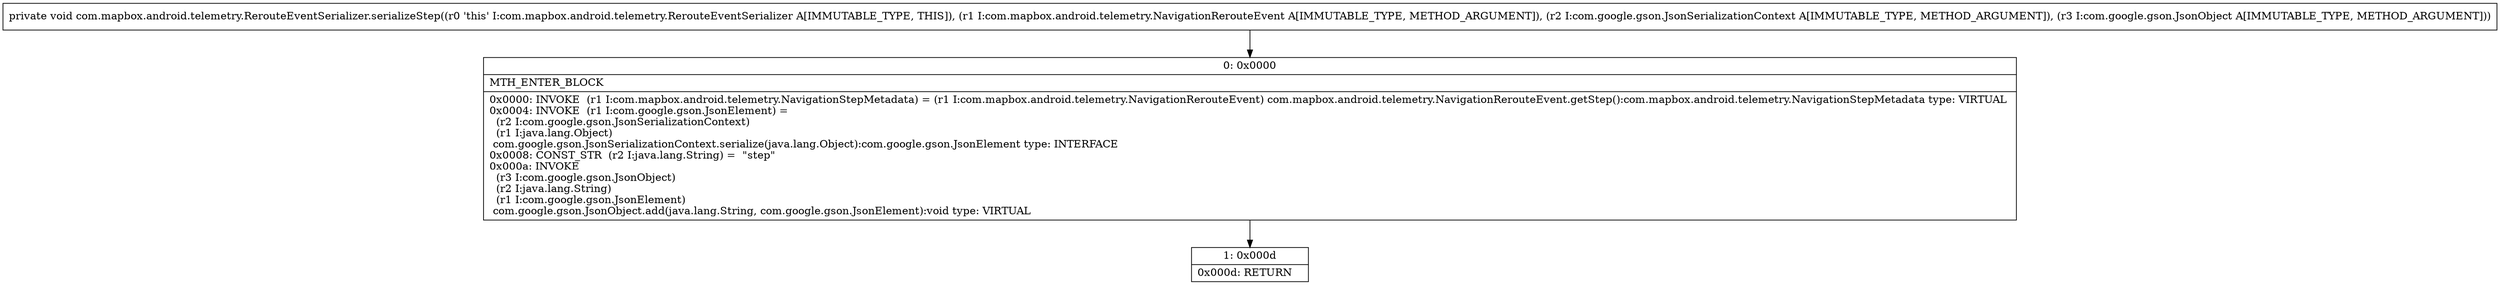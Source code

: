 digraph "CFG forcom.mapbox.android.telemetry.RerouteEventSerializer.serializeStep(Lcom\/mapbox\/android\/telemetry\/NavigationRerouteEvent;Lcom\/google\/gson\/JsonSerializationContext;Lcom\/google\/gson\/JsonObject;)V" {
Node_0 [shape=record,label="{0\:\ 0x0000|MTH_ENTER_BLOCK\l|0x0000: INVOKE  (r1 I:com.mapbox.android.telemetry.NavigationStepMetadata) = (r1 I:com.mapbox.android.telemetry.NavigationRerouteEvent) com.mapbox.android.telemetry.NavigationRerouteEvent.getStep():com.mapbox.android.telemetry.NavigationStepMetadata type: VIRTUAL \l0x0004: INVOKE  (r1 I:com.google.gson.JsonElement) = \l  (r2 I:com.google.gson.JsonSerializationContext)\l  (r1 I:java.lang.Object)\l com.google.gson.JsonSerializationContext.serialize(java.lang.Object):com.google.gson.JsonElement type: INTERFACE \l0x0008: CONST_STR  (r2 I:java.lang.String) =  \"step\" \l0x000a: INVOKE  \l  (r3 I:com.google.gson.JsonObject)\l  (r2 I:java.lang.String)\l  (r1 I:com.google.gson.JsonElement)\l com.google.gson.JsonObject.add(java.lang.String, com.google.gson.JsonElement):void type: VIRTUAL \l}"];
Node_1 [shape=record,label="{1\:\ 0x000d|0x000d: RETURN   \l}"];
MethodNode[shape=record,label="{private void com.mapbox.android.telemetry.RerouteEventSerializer.serializeStep((r0 'this' I:com.mapbox.android.telemetry.RerouteEventSerializer A[IMMUTABLE_TYPE, THIS]), (r1 I:com.mapbox.android.telemetry.NavigationRerouteEvent A[IMMUTABLE_TYPE, METHOD_ARGUMENT]), (r2 I:com.google.gson.JsonSerializationContext A[IMMUTABLE_TYPE, METHOD_ARGUMENT]), (r3 I:com.google.gson.JsonObject A[IMMUTABLE_TYPE, METHOD_ARGUMENT])) }"];
MethodNode -> Node_0;
Node_0 -> Node_1;
}

